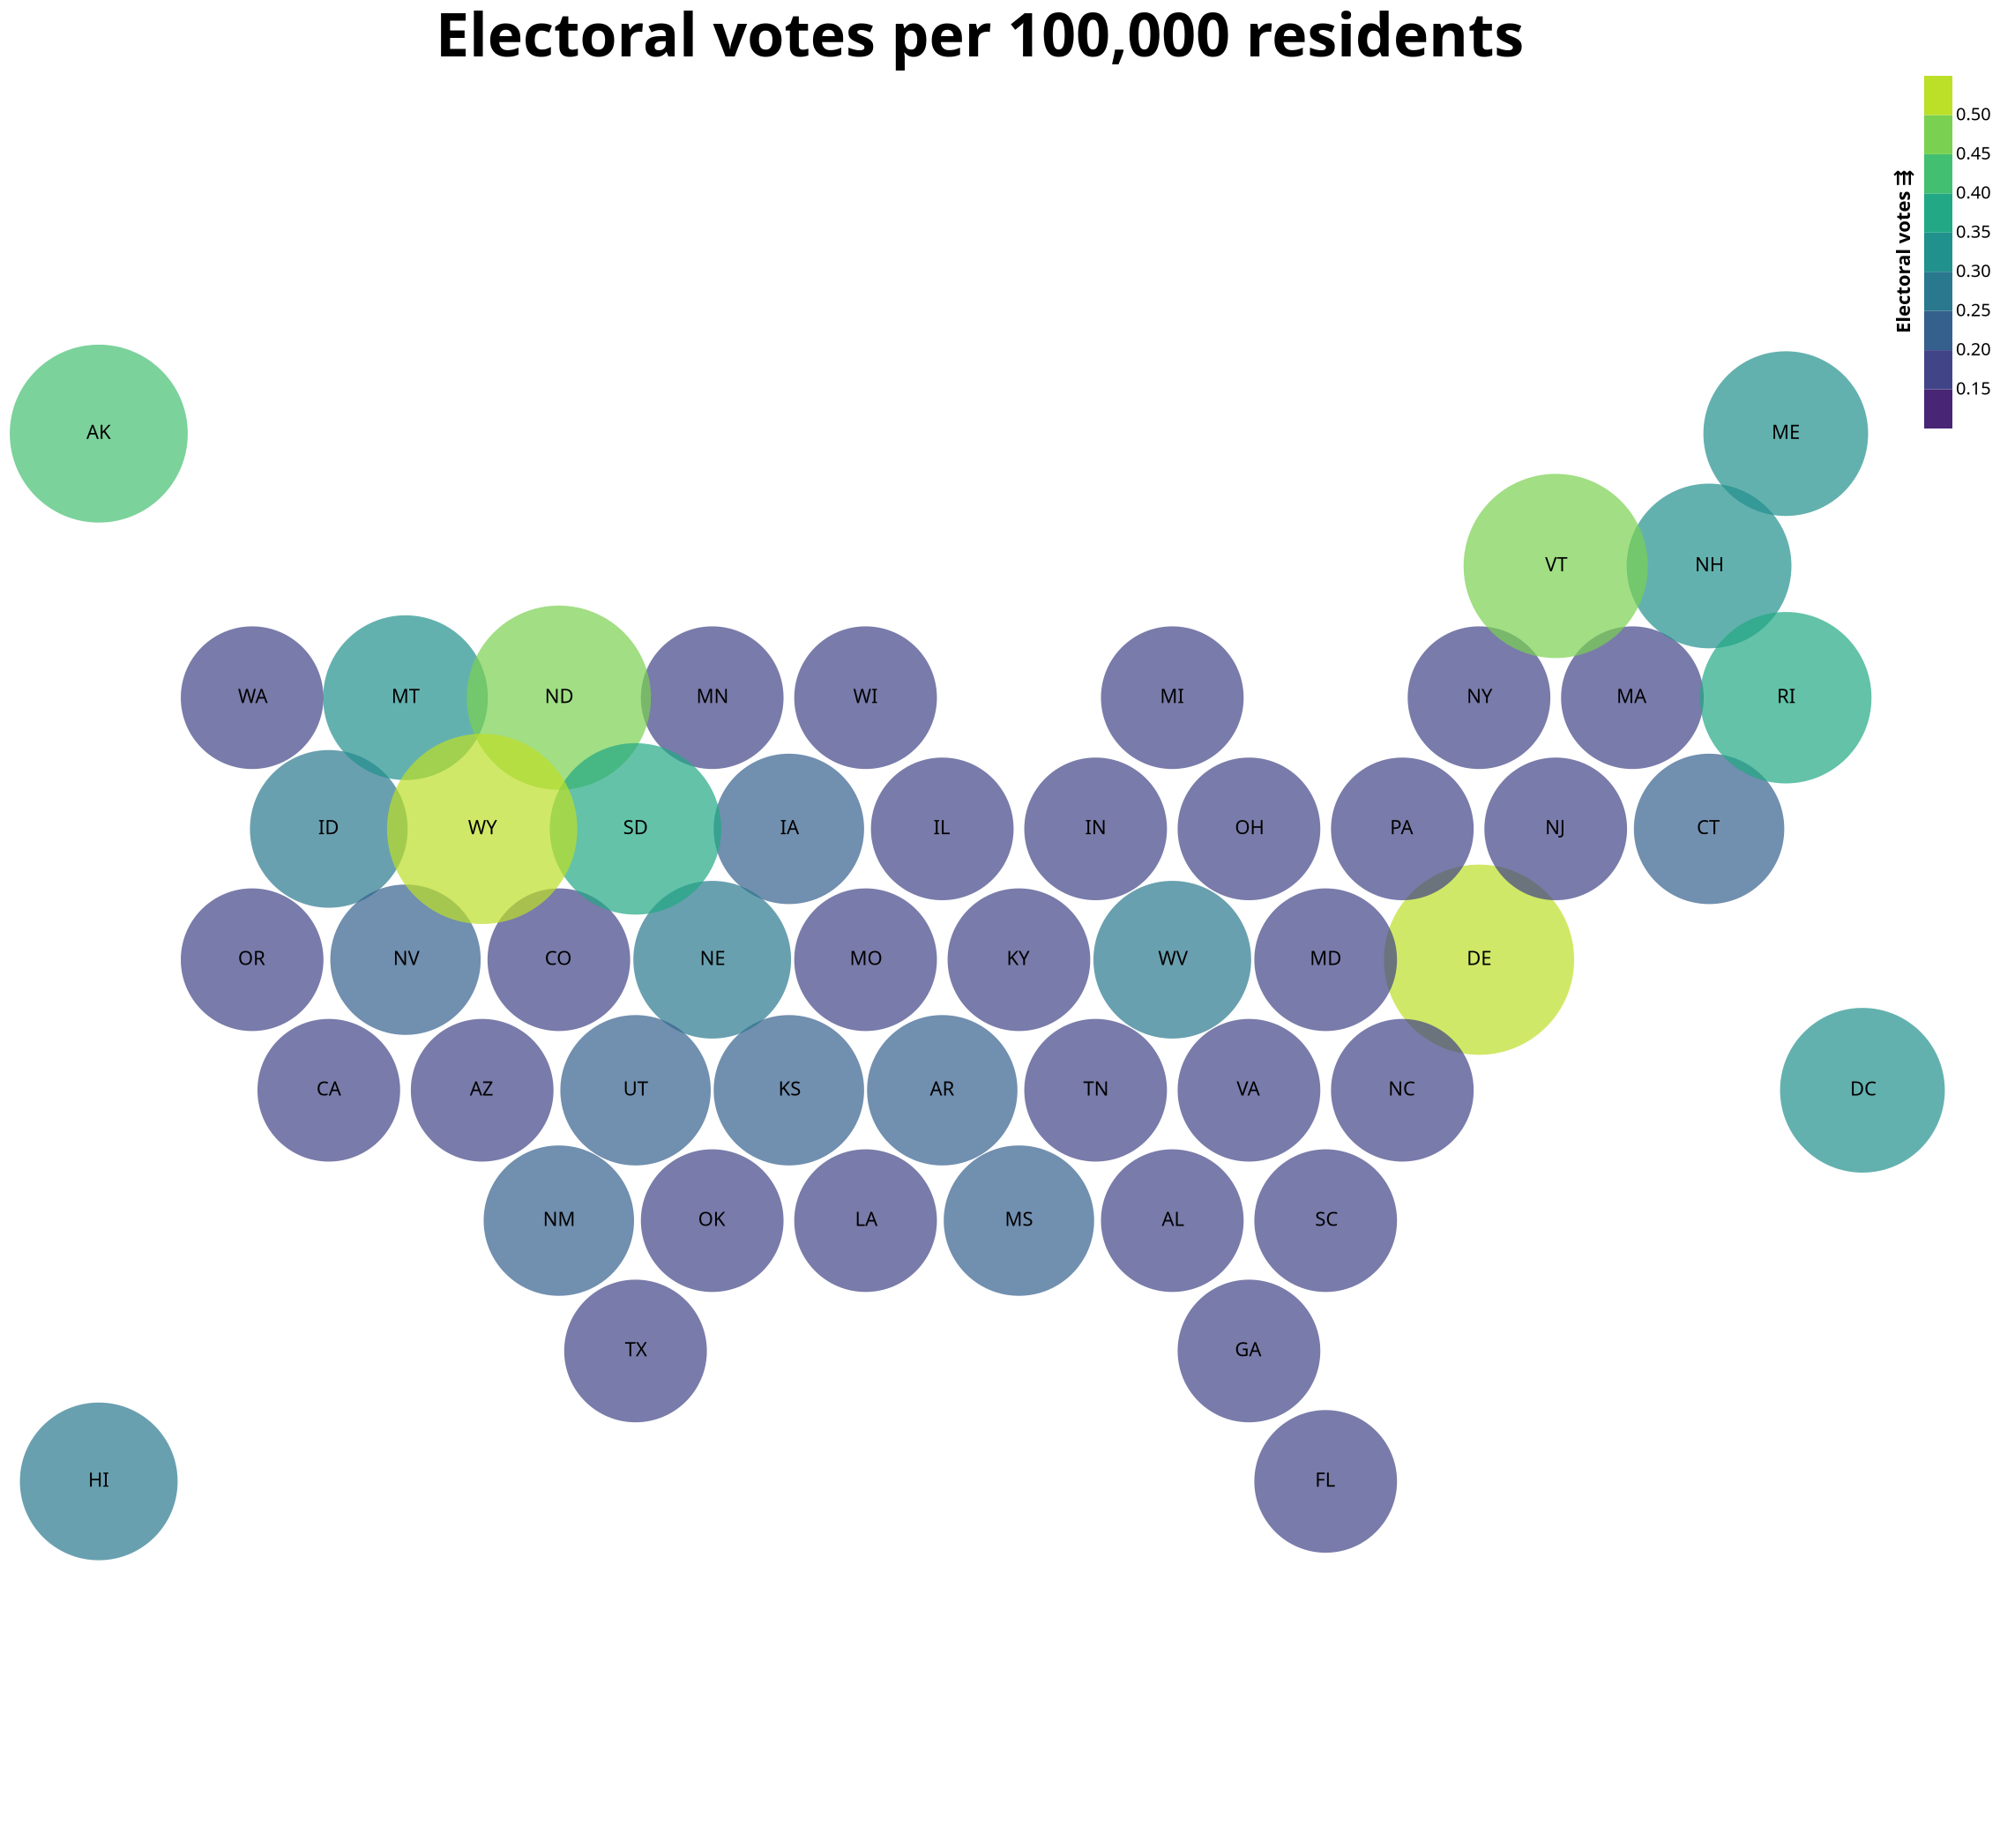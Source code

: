 {
  "$schema": "https://vega.github.io/schema/vega/v5.json",
  "background": "white",
  "padding": 5,
  "width": 1000,
  "height": 1000,
  "title": {
    "text": [
      "Electoral votes per 100,000 residents"
    ],
    "fontSize": 34,
    "frame": "group"
  },
  "style": "cell",
  "data": [
    {
      "name": "data-ecb5fec3b20ee88d7fc8408d3e2f51c2",
      "values": [
        {
          "%-electoral_votes": 1.67,
          "%-population": 1.55,
          "%-representatives": 1.61,
          "%-senators": 2,
          "Electoral votes per 100K": 0.19,
          "Population": 4779736,
          "Representatives per 100K": 0.15,
          "Senators per 100K": 0.04,
          "State": "Alabama",
          "State_Abbr": "AL",
          "States": "Alabama",
          "centroid_lat": 0.6499999999985311,
          "centroid_lon": 15.000000000000002,
          "state_code": "AL",
          "type": "Feature",
          "geometry": {
            "type": "Polygon",
            "coordinates": [
              [
                [
                  14.000000000000002,
                  0.10000000000279925
                ],
                [
                  14.000000000000004,
                  1.1999999999942628
                ],
                [
                  14.999999999999998,
                  1.7999999999896077
                ],
                [
                  16,
                  1.1999999999942625
                ],
                [
                  16,
                  0.10000000000279931
                ],
                [
                  14.999999999999998,
                  -0.49999999999254446
                ],
                [
                  14.000000000000002,
                  0.10000000000279925
                ]
              ]
            ]
          }
        },
        {
          "%-electoral_votes": 0.56,
          "%-population": 0.23,
          "%-representatives": 0.23,
          "%-senators": 2,
          "Electoral votes per 100K": 0.42,
          "Population": 710231,
          "Representatives per 100K": 0.14,
          "Senators per 100K": 0.28,
          "State": "Alaska",
          "State_Abbr": "AK",
          "States": "Alaska",
          "centroid_lat": 10.849999999921225,
          "centroid_lon": 1.0000000000000002,
          "state_code": "AK",
          "type": "Feature",
          "geometry": {
            "type": "Polygon",
            "coordinates": [
              [
                [
                  -3.243383594935949e-20,
                  10.299999999925182
                ],
                [
                  0,
                  11.399999999917213
                ],
                [
                  0.9999999999999998,
                  11.999999999912925
                ],
                [
                  2,
                  11.399999999917213
                ],
                [
                  2,
                  10.29999999992518
                ],
                [
                  0.9999999999999998,
                  9.699999999929574
                ],
                [
                  -3.243383594935949e-20,
                  10.299999999925182
                ]
              ]
            ]
          }
        },
        {
          "%-electoral_votes": 2.04,
          "%-population": 2.07,
          "%-representatives": 2.07,
          "%-senators": 2,
          "Electoral votes per 100K": 0.17,
          "Population": 6392017,
          "Representatives per 100K": 0.14,
          "Senators per 100K": 0.03,
          "State": "Arizona",
          "State_Abbr": "AZ",
          "States": "Arizona",
          "centroid_lat": 2.349999999985355,
          "centroid_lon": 5.999999999999999,
          "state_code": "AZ",
          "type": "Feature",
          "geometry": {
            "type": "Polygon",
            "coordinates": [
              [
                [
                  4.999999999999999,
                  1.7999999999896081
                ],
                [
                  5,
                  2.8999999999810893
                ],
                [
                  5.999999999999998,
                  3.499999999976457
                ],
                [
                  6.999999999999998,
                  2.8999999999810897
                ],
                [
                  6.999999999999999,
                  1.7999999999896077
                ],
                [
                  5.999999999999999,
                  1.1999999999942628
                ],
                [
                  4.999999999999999,
                  1.7999999999896081
                ]
              ]
            ]
          }
        },
        {
          "%-electoral_votes": 1.12,
          "%-population": 0.94,
          "%-representatives": 0.92,
          "%-senators": 2,
          "Electoral votes per 100K": 0.21,
          "Population": 2915918,
          "Representatives per 100K": 0.14,
          "Senators per 100K": 0.07,
          "State": "Arkansas",
          "State_Abbr": "AR",
          "States": "Arkansas",
          "centroid_lat": 2.349999999985355,
          "centroid_lon": 11.999999999999998,
          "state_code": "AR",
          "type": "Feature",
          "geometry": {
            "type": "Polygon",
            "coordinates": [
              [
                [
                  10.999999999999998,
                  1.7999999999896077
                ],
                [
                  11,
                  2.8999999999810893
                ],
                [
                  12,
                  3.4999999999764575
                ],
                [
                  12.999999999999998,
                  2.8999999999810897
                ],
                [
                  12.999999999999998,
                  1.7999999999896072
                ],
                [
                  11.999999999999996,
                  1.1999999999942628
                ],
                [
                  10.999999999999998,
                  1.7999999999896077
                ]
              ]
            ]
          }
        },
        {
          "%-electoral_votes": 10.22,
          "%-population": 12.07,
          "%-representatives": 12.18,
          "%-senators": 2,
          "Electoral votes per 100K": 0.15,
          "Population": 37253956,
          "Representatives per 100K": 0.14,
          "Senators per 100K": 0.01,
          "State": "California",
          "State_Abbr": "CA",
          "States": "California",
          "centroid_lat": 2.349999999985355,
          "centroid_lon": 4,
          "state_code": "CA",
          "type": "Feature",
          "geometry": {
            "type": "Polygon",
            "coordinates": [
              [
                [
                  3.0000000000000004,
                  1.7999999999896081
                ],
                [
                  3,
                  2.8999999999810893
                ],
                [
                  4,
                  3.4999999999764575
                ],
                [
                  5,
                  2.8999999999810893
                ],
                [
                  4.999999999999999,
                  1.7999999999896081
                ],
                [
                  4,
                  1.1999999999942628
                ],
                [
                  3.0000000000000004,
                  1.7999999999896081
                ]
              ]
            ]
          }
        },
        {
          "%-electoral_votes": 1.67,
          "%-population": 1.63,
          "%-representatives": 1.61,
          "%-senators": 2,
          "Electoral votes per 100K": 0.18,
          "Population": 5029196,
          "Representatives per 100K": 0.14,
          "Senators per 100K": 0.04,
          "State": "Colorado",
          "State_Abbr": "CO",
          "States": "Colorado",
          "centroid_lat": 4.049999999972234,
          "centroid_lon": 6.999999999999998,
          "state_code": "CO",
          "type": "Feature",
          "geometry": {
            "type": "Polygon",
            "coordinates": [
              [
                [
                  5.999999999999998,
                  3.499999999976457
                ],
                [
                  5.999999999999999,
                  4.5999999999679915
                ],
                [
                  7.000000000000001,
                  5.199999999963394
                ],
                [
                  8,
                  4.599999999967992
                ],
                [
                  7.999999999999998,
                  3.4999999999764575
                ],
                [
                  6.999999999999998,
                  2.8999999999810897
                ],
                [
                  5.999999999999998,
                  3.499999999976457
                ]
              ]
            ]
          }
        },
        {
          "%-electoral_votes": 1.3,
          "%-population": 1.16,
          "%-representatives": 1.15,
          "%-senators": 2,
          "Electoral votes per 100K": 0.2,
          "Population": 3574097,
          "Representatives per 100K": 0.14,
          "Senators per 100K": 0.06,
          "State": "Connecticut",
          "State_Abbr": "CT",
          "States": "Connecticut",
          "centroid_lat": 5.749999999959213,
          "centroid_lon": 21.999999999999996,
          "state_code": "CT",
          "type": "Feature",
          "geometry": {
            "type": "Polygon",
            "coordinates": [
              [
                [
                  20.999999999999996,
                  5.19999999996339
                ],
                [
                  21.000000000000004,
                  6.2999999999550065
                ],
                [
                  22.000000000000004,
                  6.8999999999504595
                ],
                [
                  22.999999999999996,
                  6.299999999955005
                ],
                [
                  22.999999999999996,
                  5.199999999963392
                ],
                [
                  21.999999999999996,
                  4.5999999999679915
                ],
                [
                  20.999999999999996,
                  5.19999999996339
                ]
              ]
            ]
          }
        },
        {
          "%-electoral_votes": 0.56,
          "%-population": 0.19,
          "%-representatives": 0.23,
          "%-senators": 2,
          "Electoral votes per 100K": 0.5,
          "Population": 601723,
          "Representatives per 100K": 0.17,
          "Senators per 100K": 0.33,
          "State": "Delaware",
          "State_Abbr": "DE",
          "States": "Delaware",
          "centroid_lat": 4.049999999972233,
          "centroid_lon": 18.999999999999996,
          "state_code": "DE",
          "type": "Feature",
          "geometry": {
            "type": "Polygon",
            "coordinates": [
              [
                [
                  17.999999999999993,
                  3.4999999999764566
                ],
                [
                  18,
                  4.599999999967992
                ],
                [
                  19,
                  5.199999999963391
                ],
                [
                  20,
                  4.5999999999679915
                ],
                [
                  20,
                  3.4999999999764575
                ],
                [
                  19.000000000000007,
                  2.8999999999810897
                ],
                [
                  17.999999999999993,
                  3.4999999999764566
                ]
              ]
            ]
          }
        },
        {
          "%-electoral_votes": 0.56,
          "%-population": 0.29,
          "%-representatives": 0,
          "%-senators": 0,
          "Electoral votes per 100K": 0.33,
          "Population": 897934,
          "Representatives per 100K": 0,
          "Senators per 100K": 0,
          "State": "District of Columbia",
          "State_Abbr": "DC",
          "States": "D.C.",
          "centroid_lat": 2.349999999985356,
          "centroid_lon": 24,
          "state_code": "DC",
          "type": "Feature",
          "geometry": {
            "type": "Polygon",
            "coordinates": [
              [
                [
                  23,
                  1.7999999999896081
                ],
                [
                  23.000000000000004,
                  2.8999999999810897
                ],
                [
                  24,
                  3.4999999999764575
                ],
                [
                  25.000000000000004,
                  2.8999999999810893
                ],
                [
                  24.999999999999993,
                  1.7999999999896077
                ],
                [
                  24.000000000000004,
                  1.1999999999942625
                ],
                [
                  23,
                  1.7999999999896081
                ]
              ]
            ]
          }
        },
        {
          "%-electoral_votes": 5.39,
          "%-population": 6.09,
          "%-representatives": 6.21,
          "%-senators": 2,
          "Electoral votes per 100K": 0.15,
          "Population": 18801310,
          "Representatives per 100K": 0.14,
          "Senators per 100K": 0.01,
          "State": "Florida",
          "State_Abbr": "FL",
          "States": "Florida",
          "centroid_lat": -2.74999999997514,
          "centroid_lon": 17,
          "state_code": "FL",
          "type": "Feature",
          "geometry": {
            "type": "Polygon",
            "coordinates": [
              [
                [
                  16,
                  -2.199999999979375
                ],
                [
                  17.000000000000004,
                  -1.5999999999840178
                ],
                [
                  17.999999999999996,
                  -2.199999999979376
                ],
                [
                  18,
                  -3.299999999970887
                ],
                [
                  17.000000000000007,
                  -3.8999999999662753
                ],
                [
                  16,
                  -3.2999999999708867
                ],
                [
                  16,
                  -2.199999999979375
                ]
              ]
            ]
          }
        },
        {
          "%-electoral_votes": 2.97,
          "%-population": 3.14,
          "%-representatives": 3.22,
          "%-senators": 2,
          "Electoral votes per 100K": 0.17,
          "Population": 9687653,
          "Representatives per 100K": 0.14,
          "Senators per 100K": 0.02,
          "State": "Georgia",
          "State_Abbr": "GA",
          "States": "Georgia",
          "centroid_lat": -1.049999999988285,
          "centroid_lon": 16,
          "state_code": "GA",
          "type": "Feature",
          "geometry": {
            "type": "Polygon",
            "coordinates": [
              [
                [
                  15.000000000000002,
                  -1.599999999984017
                ],
                [
                  14.999999999999998,
                  -0.49999999999254446
                ],
                [
                  16,
                  0.10000000000279931
                ],
                [
                  17,
                  -0.49999999999254446
                ],
                [
                  17.000000000000004,
                  -1.5999999999840178
                ],
                [
                  16,
                  -2.199999999979375
                ],
                [
                  15.000000000000002,
                  -1.599999999984017
                ]
              ]
            ]
          }
        },
        {
          "%-electoral_votes": 0.74,
          "%-population": 0.44,
          "%-representatives": 0.46,
          "%-senators": 2,
          "Electoral votes per 100K": 0.29,
          "Population": 1360301,
          "Representatives per 100K": 0.15,
          "Senators per 100K": 0.15,
          "State": "Hawaii",
          "State_Abbr": "HI",
          "States": "Hawaii",
          "centroid_lat": -2.749999999975139,
          "centroid_lon": 0.9999999999999999,
          "state_code": "HI",
          "type": "Feature",
          "geometry": {
            "type": "Polygon",
            "coordinates": [
              [
                [
                  0,
                  -3.2999999999708867
                ],
                [
                  3.193795986550121e-20,
                  -2.1999999999793753
                ],
                [
                  0.9999999999999998,
                  -1.5999999999840178
                ],
                [
                  1.9999999999999996,
                  -2.1999999999793745
                ],
                [
                  2,
                  -3.299999999970887
                ],
                [
                  0.9999999999999998,
                  -3.899999999966275
                ],
                [
                  0,
                  -3.2999999999708867
                ]
              ]
            ]
          }
        },
        {
          "%-electoral_votes": 0.74,
          "%-population": 0.51,
          "%-representatives": 0.46,
          "%-senators": 2,
          "Electoral votes per 100K": 0.26,
          "Population": 1567582,
          "Representatives per 100K": 0.13,
          "Senators per 100K": 0.13,
          "State": "Idaho",
          "State_Abbr": "ID",
          "States": "Idaho",
          "centroid_lat": 5.749999999959213,
          "centroid_lon": 4,
          "state_code": "ID",
          "type": "Feature",
          "geometry": {
            "type": "Polygon",
            "coordinates": [
              [
                [
                  2.9999999999999996,
                  5.19999999996339
                ],
                [
                  2.9999999999999996,
                  6.299999999955006
                ],
                [
                  4,
                  6.8999999999504595
                ],
                [
                  5,
                  6.299999999955006
                ],
                [
                  4.999999999999999,
                  5.19999999996339
                ],
                [
                  3.9999999999999982,
                  4.59999999996799
                ],
                [
                  2.9999999999999996,
                  5.19999999996339
                ]
              ]
            ]
          }
        },
        {
          "%-electoral_votes": 3.72,
          "%-population": 4.16,
          "%-representatives": 4.14,
          "%-senators": 2,
          "Electoral votes per 100K": 0.16,
          "Population": 12830632,
          "Representatives per 100K": 0.14,
          "Senators per 100K": 0.02,
          "State": "Illinois",
          "State_Abbr": "IL",
          "States": "Illinois",
          "centroid_lat": 5.749999999959212,
          "centroid_lon": 12,
          "state_code": "IL",
          "type": "Feature",
          "geometry": {
            "type": "Polygon",
            "coordinates": [
              [
                [
                  10.999999999999998,
                  5.1999999999633895
                ],
                [
                  11.000000000000002,
                  6.299999999955006
                ],
                [
                  11.999999999999998,
                  6.8999999999504595
                ],
                [
                  12.999999999999998,
                  6.299999999955006
                ],
                [
                  12.999999999999996,
                  5.1999999999633895
                ],
                [
                  11.999999999999996,
                  4.5999999999679915
                ],
                [
                  10.999999999999998,
                  5.1999999999633895
                ]
              ]
            ]
          }
        },
        {
          "%-electoral_votes": 2.04,
          "%-population": 2.1,
          "%-representatives": 2.07,
          "%-senators": 2,
          "Electoral votes per 100K": 0.17,
          "Population": 6483802,
          "Representatives per 100K": 0.14,
          "Senators per 100K": 0.03,
          "State": "Indiana",
          "State_Abbr": "IN",
          "States": "Indiana",
          "centroid_lat": 5.749999999959213,
          "centroid_lon": 13.999999999999998,
          "state_code": "IN",
          "type": "Feature",
          "geometry": {
            "type": "Polygon",
            "coordinates": [
              [
                [
                  12.999999999999996,
                  5.1999999999633895
                ],
                [
                  12.999999999999998,
                  6.299999999955006
                ],
                [
                  14.000000000000004,
                  6.8999999999504595
                ],
                [
                  14.999999999999995,
                  6.299999999955005
                ],
                [
                  14.999999999999995,
                  5.19999999996339
                ],
                [
                  14.000000000000002,
                  4.5999999999679915
                ],
                [
                  12.999999999999996,
                  5.1999999999633895
                ]
              ]
            ]
          }
        },
        {
          "%-electoral_votes": 1.12,
          "%-population": 0.99,
          "%-representatives": 0.92,
          "%-senators": 2,
          "Electoral votes per 100K": 0.2,
          "Population": 3046355,
          "Representatives per 100K": 0.13,
          "Senators per 100K": 0.07,
          "State": "Iowa",
          "State_Abbr": "IA",
          "States": "Iowa",
          "centroid_lat": 5.749999999959213,
          "centroid_lon": 10,
          "state_code": "IA",
          "type": "Feature",
          "geometry": {
            "type": "Polygon",
            "coordinates": [
              [
                [
                  8.999999999999998,
                  5.1999999999633895
                ],
                [
                  8.999999999999998,
                  6.299999999955005
                ],
                [
                  10,
                  6.8999999999504595
                ],
                [
                  11.000000000000002,
                  6.299999999955006
                ],
                [
                  10.999999999999998,
                  5.1999999999633895
                ],
                [
                  9.999999999999996,
                  4.599999999967992
                ],
                [
                  8.999999999999998,
                  5.1999999999633895
                ]
              ]
            ]
          }
        },
        {
          "%-electoral_votes": 1.12,
          "%-population": 0.92,
          "%-representatives": 0.92,
          "%-senators": 2,
          "Electoral votes per 100K": 0.21,
          "Population": 2853118,
          "Representatives per 100K": 0.14,
          "Senators per 100K": 0.07,
          "State": "Kansas",
          "State_Abbr": "KS",
          "States": "Kansas",
          "centroid_lat": 2.349999999985355,
          "centroid_lon": 10,
          "state_code": "KS",
          "type": "Feature",
          "geometry": {
            "type": "Polygon",
            "coordinates": [
              [
                [
                  8.999999999999998,
                  1.7999999999896077
                ],
                [
                  8.999999999999996,
                  2.8999999999810893
                ],
                [
                  10,
                  3.4999999999764575
                ],
                [
                  11,
                  2.8999999999810893
                ],
                [
                  10.999999999999998,
                  1.7999999999896077
                ],
                [
                  9.999999999999998,
                  1.1999999999942625
                ],
                [
                  8.999999999999998,
                  1.7999999999896077
                ]
              ]
            ]
          }
        },
        {
          "%-electoral_votes": 1.49,
          "%-population": 1.41,
          "%-representatives": 1.38,
          "%-senators": 2,
          "Electoral votes per 100K": 0.18,
          "Population": 4339367,
          "Representatives per 100K": 0.14,
          "Senators per 100K": 0.05,
          "State": "Kentucky",
          "State_Abbr": "KY",
          "States": "Kentucky",
          "centroid_lat": 4.0499999999722345,
          "centroid_lon": 13,
          "state_code": "KY",
          "type": "Feature",
          "geometry": {
            "type": "Polygon",
            "coordinates": [
              [
                [
                  12,
                  3.4999999999764575
                ],
                [
                  11.999999999999996,
                  4.5999999999679915
                ],
                [
                  12.999999999999996,
                  5.1999999999633895
                ],
                [
                  14.000000000000002,
                  4.5999999999679915
                ],
                [
                  13.999999999999998,
                  3.499999999976456
                ],
                [
                  12.999999999999998,
                  2.8999999999810897
                ],
                [
                  12,
                  3.4999999999764575
                ]
              ]
            ]
          }
        },
        {
          "%-electoral_votes": 1.49,
          "%-population": 1.47,
          "%-representatives": 1.38,
          "%-senators": 2,
          "Electoral votes per 100K": 0.18,
          "Population": 4533372,
          "Representatives per 100K": 0.13,
          "Senators per 100K": 0.04,
          "State": "Louisiana",
          "State_Abbr": "LA",
          "States": "Louisiana",
          "centroid_lat": 0.649999999998531,
          "centroid_lon": 10.999999999999996,
          "state_code": "LA",
          "type": "Feature",
          "geometry": {
            "type": "Polygon",
            "coordinates": [
              [
                [
                  9.999999999999995,
                  0.1000000000027993
                ],
                [
                  9.999999999999998,
                  1.1999999999942625
                ],
                [
                  10.999999999999998,
                  1.7999999999896077
                ],
                [
                  11.999999999999996,
                  1.1999999999942628
                ],
                [
                  11.999999999999998,
                  0.10000000000279927
                ],
                [
                  11.000000000000002,
                  -0.49999999999254446
                ],
                [
                  9.999999999999995,
                  0.1000000000027993
                ]
              ]
            ]
          }
        },
        {
          "%-electoral_votes": 0.74,
          "%-population": 0.43,
          "%-representatives": 0.46,
          "%-senators": 2,
          "Electoral votes per 100K": 0.3,
          "Population": 1328361,
          "Representatives per 100K": 0.15,
          "Senators per 100K": 0.15,
          "State": "Maine",
          "State_Abbr": "ME",
          "States": "Maine",
          "centroid_lat": 10.849999999921225,
          "centroid_lon": 23,
          "state_code": "ME",
          "type": "Feature",
          "geometry": {
            "type": "Polygon",
            "coordinates": [
              [
                [
                  22.000000000000004,
                  11.399999999917211
                ],
                [
                  22.999999999999996,
                  11.999999999912925
                ],
                [
                  23.999999999999996,
                  11.399999999917211
                ],
                [
                  23.999999999999993,
                  10.299999999925182
                ],
                [
                  22.999999999999996,
                  9.699999999929574
                ],
                [
                  22,
                  10.299999999925184
                ],
                [
                  22.000000000000004,
                  11.399999999917211
                ]
              ]
            ]
          }
        },
        {
          "%-electoral_votes": 1.86,
          "%-population": 1.87,
          "%-representatives": 1.84,
          "%-senators": 2,
          "Electoral votes per 100K": 0.17,
          "Population": 5773552,
          "Representatives per 100K": 0.14,
          "Senators per 100K": 0.03,
          "State": "Maryland",
          "State_Abbr": "MD",
          "States": "Maryland",
          "centroid_lat": 4.0499999999722345,
          "centroid_lon": 16.999999999999996,
          "state_code": "MD",
          "type": "Feature",
          "geometry": {
            "type": "Polygon",
            "coordinates": [
              [
                [
                  16,
                  3.4999999999764575
                ],
                [
                  15.999999999999996,
                  4.5999999999679915
                ],
                [
                  17.000000000000004,
                  5.19999999996339
                ],
                [
                  18,
                  4.599999999967992
                ],
                [
                  17.999999999999993,
                  3.4999999999764566
                ],
                [
                  17.000000000000007,
                  2.89999999998109
                ],
                [
                  16,
                  3.4999999999764575
                ]
              ]
            ]
          }
        },
        {
          "%-electoral_votes": 2.04,
          "%-population": 2.12,
          "%-representatives": 2.07,
          "%-senators": 2,
          "Electoral votes per 100K": 0.17,
          "Population": 6547629,
          "Representatives per 100K": 0.14,
          "Senators per 100K": 0.03,
          "State": "Massachusetts",
          "State_Abbr": "MA",
          "States": "Massachusetts",
          "centroid_lat": 7.449999999946339,
          "centroid_lon": 20.999999999999993,
          "state_code": "MA",
          "type": "Feature",
          "geometry": {
            "type": "Polygon",
            "coordinates": [
              [
                [
                  19.99999999999999,
                  6.8999999999504595
                ],
                [
                  19.999999999999996,
                  7.999999999942184
                ],
                [
                  21,
                  8.599999999937712
                ],
                [
                  21.999999999999996,
                  7.999999999942184
                ],
                [
                  22.000000000000004,
                  6.8999999999504595
                ],
                [
                  21.000000000000004,
                  6.2999999999550065
                ],
                [
                  19.99999999999999,
                  6.8999999999504595
                ]
              ]
            ]
          }
        },
        {
          "%-electoral_votes": 2.97,
          "%-population": 3.2,
          "%-representatives": 3.22,
          "%-senators": 2,
          "Electoral votes per 100K": 0.16,
          "Population": 9883640,
          "Representatives per 100K": 0.14,
          "Senators per 100K": 0.02,
          "State": "Michigan",
          "State_Abbr": "MI",
          "States": "Michigan",
          "centroid_lat": 7.449999999946342,
          "centroid_lon": 15,
          "state_code": "MI",
          "type": "Feature",
          "geometry": {
            "type": "Polygon",
            "coordinates": [
              [
                [
                  13.999999999999995,
                  7.999999999942184
                ],
                [
                  14.999999999999998,
                  8.599999999937706
                ],
                [
                  15.999999999999996,
                  7.999999999942184
                ],
                [
                  16.000000000000004,
                  6.899999999950459
                ],
                [
                  14.999999999999995,
                  6.299999999955005
                ],
                [
                  14.000000000000004,
                  6.8999999999504595
                ],
                [
                  13.999999999999995,
                  7.999999999942184
                ]
              ]
            ]
          }
        },
        {
          "%-electoral_votes": 1.86,
          "%-population": 1.72,
          "%-representatives": 1.84,
          "%-senators": 2,
          "Electoral votes per 100K": 0.19,
          "Population": 5303925,
          "Representatives per 100K": 0.15,
          "Senators per 100K": 0.04,
          "State": "Minnesota",
          "State_Abbr": "MN",
          "States": "Minnesota",
          "centroid_lat": 7.449999999946339,
          "centroid_lon": 8.999999999999996,
          "state_code": "MN",
          "type": "Feature",
          "geometry": {
            "type": "Polygon",
            "coordinates": [
              [
                [
                  7.9999999999999964,
                  6.899999999950459
                ],
                [
                  7.999999999999998,
                  7.999999999942184
                ],
                [
                  8.999999999999998,
                  8.599999999937708
                ],
                [
                  9.999999999999995,
                  7.999999999942184
                ],
                [
                  10,
                  6.8999999999504595
                ],
                [
                  8.999999999999998,
                  6.299999999955005
                ],
                [
                  7.9999999999999964,
                  6.899999999950459
                ]
              ]
            ]
          }
        },
        {
          "%-electoral_votes": 1.12,
          "%-population": 0.96,
          "%-representatives": 0.92,
          "%-senators": 2,
          "Electoral votes per 100K": 0.2,
          "Population": 2967297,
          "Representatives per 100K": 0.13,
          "Senators per 100K": 0.07,
          "State": "Mississippi",
          "State_Abbr": "MS",
          "States": "Mississippi",
          "centroid_lat": 0.6499999999985315,
          "centroid_lon": 13,
          "state_code": "MS",
          "type": "Feature",
          "geometry": {
            "type": "Polygon",
            "coordinates": [
              [
                [
                  11.999999999999996,
                  1.1999999999942628
                ],
                [
                  12.999999999999998,
                  1.7999999999896072
                ],
                [
                  14.000000000000004,
                  1.1999999999942628
                ],
                [
                  14.000000000000002,
                  0.10000000000279925
                ],
                [
                  13.000000000000004,
                  -0.4999999999925446
                ],
                [
                  11.999999999999998,
                  0.10000000000279927
                ],
                [
                  11.999999999999996,
                  1.1999999999942628
                ]
              ]
            ]
          }
        },
        {
          "%-electoral_votes": 1.86,
          "%-population": 1.94,
          "%-representatives": 1.84,
          "%-senators": 2,
          "Electoral votes per 100K": 0.17,
          "Population": 5988927,
          "Representatives per 100K": 0.13,
          "Senators per 100K": 0.03,
          "State": "Missouri",
          "State_Abbr": "MO",
          "States": "Missouri",
          "centroid_lat": 4.049999999972234,
          "centroid_lon": 11,
          "state_code": "MO",
          "type": "Feature",
          "geometry": {
            "type": "Polygon",
            "coordinates": [
              [
                [
                  9.999999999999996,
                  4.599999999967992
                ],
                [
                  10.999999999999998,
                  5.1999999999633895
                ],
                [
                  11.999999999999996,
                  4.5999999999679915
                ],
                [
                  12,
                  3.4999999999764575
                ],
                [
                  11,
                  2.8999999999810893
                ],
                [
                  10,
                  3.4999999999764575
                ],
                [
                  9.999999999999996,
                  4.599999999967992
                ]
              ]
            ]
          }
        },
        {
          "%-electoral_votes": 0.56,
          "%-population": 0.32,
          "%-representatives": 0.23,
          "%-senators": 2,
          "Electoral votes per 100K": 0.3,
          "Population": 989415,
          "Representatives per 100K": 0.1,
          "Senators per 100K": 0.2,
          "State": "Montana",
          "State_Abbr": "MT",
          "States": "Montana",
          "centroid_lat": 7.449999999946341,
          "centroid_lon": 4.999999999999999,
          "state_code": "MT",
          "type": "Feature",
          "geometry": {
            "type": "Polygon",
            "coordinates": [
              [
                [
                  4,
                  6.8999999999504595
                ],
                [
                  3.999999999999999,
                  7.999999999942182
                ],
                [
                  4.9999999999999964,
                  8.599999999937706
                ],
                [
                  6,
                  7.999999999942184
                ],
                [
                  5.999999999999998,
                  6.8999999999504595
                ],
                [
                  5,
                  6.299999999955006
                ],
                [
                  4,
                  6.8999999999504595
                ]
              ]
            ]
          }
        },
        {
          "%-electoral_votes": 0.93,
          "%-population": 0.59,
          "%-representatives": 0.69,
          "%-senators": 2,
          "Electoral votes per 100K": 0.27,
          "Population": 1826341,
          "Representatives per 100K": 0.16,
          "Senators per 100K": 0.11,
          "State": "Nebraska",
          "State_Abbr": "NE",
          "States": "Nebraska",
          "centroid_lat": 4.049999999972233,
          "centroid_lon": 8.999999999999998,
          "state_code": "NE",
          "type": "Feature",
          "geometry": {
            "type": "Polygon",
            "coordinates": [
              [
                [
                  7.999999999999998,
                  3.4999999999764575
                ],
                [
                  8,
                  4.599999999967992
                ],
                [
                  8.999999999999998,
                  5.1999999999633895
                ],
                [
                  9.999999999999996,
                  4.599999999967992
                ],
                [
                  10,
                  3.4999999999764575
                ],
                [
                  8.999999999999996,
                  2.8999999999810893
                ],
                [
                  7.999999999999998,
                  3.4999999999764575
                ]
              ]
            ]
          }
        },
        {
          "%-electoral_votes": 1.12,
          "%-population": 0.87,
          "%-representatives": 0.92,
          "%-senators": 2,
          "Electoral votes per 100K": 0.22,
          "Population": 2700551,
          "Representatives per 100K": 0.15,
          "Senators per 100K": 0.07,
          "State": "Nevada",
          "State_Abbr": "NV",
          "States": "Nevada",
          "centroid_lat": 4.0499999999722345,
          "centroid_lon": 4.999999999999999,
          "state_code": "NV",
          "type": "Feature",
          "geometry": {
            "type": "Polygon",
            "coordinates": [
              [
                [
                  3.9999999999999982,
                  4.59999999996799
                ],
                [
                  4.999999999999999,
                  5.19999999996339
                ],
                [
                  5.999999999999999,
                  4.5999999999679915
                ],
                [
                  5.999999999999998,
                  3.499999999976457
                ],
                [
                  5,
                  2.8999999999810893
                ],
                [
                  4,
                  3.4999999999764575
                ],
                [
                  3.9999999999999982,
                  4.59999999996799
                ]
              ]
            ]
          }
        },
        {
          "%-electoral_votes": 0.74,
          "%-population": 0.43,
          "%-representatives": 0.46,
          "%-senators": 2,
          "Electoral votes per 100K": 0.3,
          "Population": 1316470,
          "Representatives per 100K": 0.15,
          "Senators per 100K": 0.15,
          "State": "New Hampshire",
          "State_Abbr": "NH",
          "States": "New Hampshire",
          "centroid_lat": 9.149999999933664,
          "centroid_lon": 21.999999999999996,
          "state_code": "NH",
          "type": "Feature",
          "geometry": {
            "type": "Polygon",
            "coordinates": [
              [
                [
                  21,
                  8.599999999937712
                ],
                [
                  21.000000000000004,
                  9.699999999929574
                ],
                [
                  22,
                  10.299999999925184
                ],
                [
                  22.999999999999996,
                  9.699999999929574
                ],
                [
                  22.999999999999996,
                  8.59999999993771
                ],
                [
                  21.999999999999996,
                  7.999999999942184
                ],
                [
                  21,
                  8.599999999937712
                ]
              ]
            ]
          }
        },
        {
          "%-electoral_votes": 2.6,
          "%-population": 2.85,
          "%-representatives": 2.76,
          "%-senators": 2,
          "Electoral votes per 100K": 0.16,
          "Population": 8791894,
          "Representatives per 100K": 0.14,
          "Senators per 100K": 0.02,
          "State": "New Jersey",
          "State_Abbr": "NJ",
          "States": "New Jersey",
          "centroid_lat": 5.749999999959214,
          "centroid_lon": 20,
          "state_code": "NJ",
          "type": "Feature",
          "geometry": {
            "type": "Polygon",
            "coordinates": [
              [
                [
                  19,
                  5.199999999963391
                ],
                [
                  18.999999999999996,
                  6.299999999955005
                ],
                [
                  19.99999999999999,
                  6.8999999999504595
                ],
                [
                  21.000000000000004,
                  6.2999999999550065
                ],
                [
                  20.999999999999996,
                  5.19999999996339
                ],
                [
                  20,
                  4.5999999999679915
                ],
                [
                  19,
                  5.199999999963391
                ]
              ]
            ]
          }
        },
        {
          "%-electoral_votes": 0.93,
          "%-population": 0.67,
          "%-representatives": 0.69,
          "%-senators": 2,
          "Electoral votes per 100K": 0.24,
          "Population": 2059179,
          "Representatives per 100K": 0.15,
          "Senators per 100K": 0.1,
          "State": "New Mexico",
          "State_Abbr": "NM",
          "States": "New Mexico",
          "centroid_lat": 0.6499999999985315,
          "centroid_lon": 6.999999999999998,
          "state_code": "NM",
          "type": "Feature",
          "geometry": {
            "type": "Polygon",
            "coordinates": [
              [
                [
                  5.999999999999998,
                  0.10000000000279928
                ],
                [
                  5.999999999999999,
                  1.1999999999942628
                ],
                [
                  6.999999999999999,
                  1.7999999999896077
                ],
                [
                  8,
                  1.1999999999942625
                ],
                [
                  7.9999999999999964,
                  0.10000000000279924
                ],
                [
                  7.000000000000002,
                  -0.49999999999254435
                ],
                [
                  5.999999999999998,
                  0.10000000000279928
                ]
              ]
            ]
          }
        },
        {
          "%-electoral_votes": 5.39,
          "%-population": 6.28,
          "%-representatives": 6.21,
          "%-senators": 2,
          "Electoral votes per 100K": 0.15,
          "Population": 19378102,
          "Representatives per 100K": 0.14,
          "Senators per 100K": 0.01,
          "State": "New York",
          "State_Abbr": "NY",
          "States": "New York",
          "centroid_lat": 7.449999999946341,
          "centroid_lon": 18.99999999999999,
          "state_code": "NY",
          "type": "Feature",
          "geometry": {
            "type": "Polygon",
            "coordinates": [
              [
                [
                  17.999999999999996,
                  6.8999999999504595
                ],
                [
                  17.999999999999996,
                  7.999999999942184
                ],
                [
                  18.999999999999996,
                  8.599999999937705
                ],
                [
                  19.999999999999996,
                  7.999999999942184
                ],
                [
                  19.99999999999999,
                  6.8999999999504595
                ],
                [
                  18.999999999999996,
                  6.299999999955005
                ],
                [
                  17.999999999999996,
                  6.8999999999504595
                ]
              ]
            ]
          }
        },
        {
          "%-electoral_votes": 2.79,
          "%-population": 3.09,
          "%-representatives": 2.99,
          "%-senators": 2,
          "Electoral votes per 100K": 0.16,
          "Population": 9535483,
          "Representatives per 100K": 0.14,
          "Senators per 100K": 0.02,
          "State": "North Carolina",
          "State_Abbr": "NC",
          "States": "North Carolina",
          "centroid_lat": 2.3499999999853554,
          "centroid_lon": 18.000000000000004,
          "state_code": "NC",
          "type": "Feature",
          "geometry": {
            "type": "Polygon",
            "coordinates": [
              [
                [
                  17.000000000000007,
                  1.7999999999896081
                ],
                [
                  17.000000000000007,
                  2.89999999998109
                ],
                [
                  17.999999999999993,
                  3.4999999999764566
                ],
                [
                  19.000000000000007,
                  2.8999999999810897
                ],
                [
                  19.000000000000004,
                  1.7999999999896077
                ],
                [
                  17.999999999999996,
                  1.1999999999942625
                ],
                [
                  17.000000000000007,
                  1.7999999999896081
                ]
              ]
            ]
          }
        },
        {
          "%-electoral_votes": 0.56,
          "%-population": 0.22,
          "%-representatives": 0.23,
          "%-senators": 2,
          "Electoral votes per 100K": 0.45,
          "Population": 672591,
          "Representatives per 100K": 0.15,
          "Senators per 100K": 0.3,
          "State": "North Dakota",
          "State_Abbr": "ND",
          "States": "North Dakota",
          "centroid_lat": 7.449999999946341,
          "centroid_lon": 6.999999999999999,
          "state_code": "ND",
          "type": "Feature",
          "geometry": {
            "type": "Polygon",
            "coordinates": [
              [
                [
                  5.999999999999998,
                  6.8999999999504595
                ],
                [
                  6,
                  7.999999999942184
                ],
                [
                  6.999999999999998,
                  8.599999999937706
                ],
                [
                  7.999999999999998,
                  7.999999999942184
                ],
                [
                  7.9999999999999964,
                  6.899999999950459
                ],
                [
                  6.999999999999998,
                  6.299999999955006
                ],
                [
                  5.999999999999998,
                  6.8999999999504595
                ]
              ]
            ]
          }
        },
        {
          "%-electoral_votes": 3.35,
          "%-population": 3.74,
          "%-representatives": 3.68,
          "%-senators": 2,
          "Electoral votes per 100K": 0.16,
          "Population": 11536504,
          "Representatives per 100K": 0.14,
          "Senators per 100K": 0.02,
          "State": "Ohio",
          "State_Abbr": "OH",
          "States": "Ohio",
          "centroid_lat": 5.749999999959213,
          "centroid_lon": 16,
          "state_code": "OH",
          "type": "Feature",
          "geometry": {
            "type": "Polygon",
            "coordinates": [
              [
                [
                  14.999999999999995,
                  5.19999999996339
                ],
                [
                  14.999999999999995,
                  6.299999999955005
                ],
                [
                  16.000000000000004,
                  6.899999999950459
                ],
                [
                  17.000000000000007,
                  6.299999999955008
                ],
                [
                  17.000000000000004,
                  5.19999999996339
                ],
                [
                  15.999999999999996,
                  4.5999999999679915
                ],
                [
                  14.999999999999995,
                  5.19999999996339
                ]
              ]
            ]
          }
        },
        {
          "%-electoral_votes": 1.3,
          "%-population": 1.22,
          "%-representatives": 1.15,
          "%-senators": 2,
          "Electoral votes per 100K": 0.19,
          "Population": 3751351,
          "Representatives per 100K": 0.13,
          "Senators per 100K": 0.05,
          "State": "Oklahoma",
          "State_Abbr": "OK",
          "States": "Oklahoma",
          "centroid_lat": 0.6499999999985313,
          "centroid_lon": 8.999999999999996,
          "state_code": "OK",
          "type": "Feature",
          "geometry": {
            "type": "Polygon",
            "coordinates": [
              [
                [
                  7.9999999999999964,
                  0.10000000000279924
                ],
                [
                  8,
                  1.1999999999942625
                ],
                [
                  8.999999999999998,
                  1.7999999999896077
                ],
                [
                  9.999999999999998,
                  1.1999999999942625
                ],
                [
                  9.999999999999995,
                  0.1000000000027993
                ],
                [
                  8.999999999999998,
                  -0.49999999999254435
                ],
                [
                  7.9999999999999964,
                  0.10000000000279924
                ]
              ]
            ]
          }
        },
        {
          "%-electoral_votes": 1.3,
          "%-population": 1.24,
          "%-representatives": 1.15,
          "%-senators": 2,
          "Electoral votes per 100K": 0.18,
          "Population": 3831074,
          "Representatives per 100K": 0.13,
          "Senators per 100K": 0.05,
          "State": "Oregon",
          "State_Abbr": "OR",
          "States": "Oregon",
          "centroid_lat": 4.049999999972234,
          "centroid_lon": 3,
          "state_code": "OR",
          "type": "Feature",
          "geometry": {
            "type": "Polygon",
            "coordinates": [
              [
                [
                  1.9999999999999996,
                  4.59999999996799
                ],
                [
                  2.9999999999999996,
                  5.19999999996339
                ],
                [
                  3.9999999999999982,
                  4.59999999996799
                ],
                [
                  4,
                  3.4999999999764575
                ],
                [
                  3,
                  2.8999999999810893
                ],
                [
                  2.0000000000000004,
                  3.4999999999764584
                ],
                [
                  1.9999999999999996,
                  4.59999999996799
                ]
              ]
            ]
          }
        },
        {
          "%-electoral_votes": 3.72,
          "%-population": 4.11,
          "%-representatives": 4.14,
          "%-senators": 2,
          "Electoral votes per 100K": 0.16,
          "Population": 12702379,
          "Representatives per 100K": 0.14,
          "Senators per 100K": 0.02,
          "State": "Pennsylvania",
          "State_Abbr": "PA",
          "States": "Pennsylvania",
          "centroid_lat": 5.749999999959213,
          "centroid_lon": 18,
          "state_code": "PA",
          "type": "Feature",
          "geometry": {
            "type": "Polygon",
            "coordinates": [
              [
                [
                  17.000000000000004,
                  5.19999999996339
                ],
                [
                  17.000000000000007,
                  6.299999999955008
                ],
                [
                  17.999999999999996,
                  6.8999999999504595
                ],
                [
                  18.999999999999996,
                  6.299999999955005
                ],
                [
                  19,
                  5.199999999963391
                ],
                [
                  18,
                  4.599999999967992
                ],
                [
                  17.000000000000004,
                  5.19999999996339
                ]
              ]
            ]
          }
        },
        {
          "%-electoral_votes": 0.74,
          "%-population": 0.34,
          "%-representatives": 0.46,
          "%-senators": 2,
          "Electoral votes per 100K": 0.38,
          "Population": 1052567,
          "Representatives per 100K": 0.19,
          "Senators per 100K": 0.19,
          "State": "Rhode Island",
          "State_Abbr": "RI",
          "States": "Rhode Island",
          "centroid_lat": 7.449999999946343,
          "centroid_lon": 22.999999999999993,
          "state_code": "RI",
          "type": "Feature",
          "geometry": {
            "type": "Polygon",
            "coordinates": [
              [
                [
                  21.999999999999996,
                  7.999999999942184
                ],
                [
                  22.999999999999996,
                  8.59999999993771
                ],
                [
                  23.999999999999996,
                  7.999999999942182
                ],
                [
                  23.999999999999996,
                  6.899999999950462
                ],
                [
                  22.999999999999996,
                  6.299999999955005
                ],
                [
                  22.000000000000004,
                  6.8999999999504595
                ],
                [
                  21.999999999999996,
                  7.999999999942184
                ]
              ]
            ]
          }
        },
        {
          "%-electoral_votes": 1.67,
          "%-population": 1.5,
          "%-representatives": 1.61,
          "%-senators": 2,
          "Electoral votes per 100K": 0.19,
          "Population": 4625364,
          "Representatives per 100K": 0.15,
          "Senators per 100K": 0.04,
          "State": "South Carolina",
          "State_Abbr": "SC",
          "States": "South Carolina",
          "centroid_lat": 0.6499999999985319,
          "centroid_lon": 17,
          "state_code": "SC",
          "type": "Feature",
          "geometry": {
            "type": "Polygon",
            "coordinates": [
              [
                [
                  16,
                  0.10000000000279931
                ],
                [
                  16,
                  1.1999999999942625
                ],
                [
                  17.000000000000007,
                  1.7999999999896081
                ],
                [
                  17.999999999999996,
                  1.1999999999942625
                ],
                [
                  17.999999999999993,
                  0.10000000000279931
                ],
                [
                  17,
                  -0.49999999999254446
                ],
                [
                  16,
                  0.10000000000279931
                ]
              ]
            ]
          }
        },
        {
          "%-electoral_votes": 0.56,
          "%-population": 0.26,
          "%-representatives": 0.23,
          "%-senators": 2,
          "Electoral votes per 100K": 0.37,
          "Population": 814180,
          "Representatives per 100K": 0.12,
          "Senators per 100K": 0.25,
          "State": "South Dakota",
          "State_Abbr": "SD",
          "States": "South Dakota",
          "centroid_lat": 5.749999999959214,
          "centroid_lon": 8.000000000000002,
          "state_code": "SD",
          "type": "Feature",
          "geometry": {
            "type": "Polygon",
            "coordinates": [
              [
                [
                  6.999999999999998,
                  6.299999999955006
                ],
                [
                  7.9999999999999964,
                  6.899999999950459
                ],
                [
                  8.999999999999998,
                  6.299999999955005
                ],
                [
                  8.999999999999998,
                  5.1999999999633895
                ],
                [
                  8,
                  4.599999999967992
                ],
                [
                  7.000000000000001,
                  5.199999999963394
                ],
                [
                  6.999999999999998,
                  6.299999999955006
                ]
              ]
            ]
          }
        },
        {
          "%-electoral_votes": 2.04,
          "%-population": 2.06,
          "%-representatives": 2.07,
          "%-senators": 2,
          "Electoral votes per 100K": 0.17,
          "Population": 6346105,
          "Representatives per 100K": 0.14,
          "Senators per 100K": 0.03,
          "State": "Tennessee",
          "State_Abbr": "TN",
          "States": "Tennessee",
          "centroid_lat": 2.349999999985354,
          "centroid_lon": 14,
          "state_code": "TN",
          "type": "Feature",
          "geometry": {
            "type": "Polygon",
            "coordinates": [
              [
                [
                  12.999999999999998,
                  2.8999999999810897
                ],
                [
                  13.999999999999998,
                  3.499999999976456
                ],
                [
                  14.999999999999998,
                  2.8999999999810893
                ],
                [
                  14.999999999999998,
                  1.7999999999896077
                ],
                [
                  14.000000000000004,
                  1.1999999999942628
                ],
                [
                  12.999999999999998,
                  1.7999999999896072
                ],
                [
                  12.999999999999998,
                  2.8999999999810897
                ]
              ]
            ]
          }
        },
        {
          "%-electoral_votes": 7.06,
          "%-population": 8.14,
          "%-representatives": 8.28,
          "%-senators": 2,
          "Electoral votes per 100K": 0.15,
          "Population": 25145561,
          "Representatives per 100K": 0.14,
          "Senators per 100K": 0.01,
          "State": "Texas",
          "State_Abbr": "TX",
          "States": "Texas",
          "centroid_lat": -1.0499999999882859,
          "centroid_lon": 8,
          "state_code": "TX",
          "type": "Feature",
          "geometry": {
            "type": "Polygon",
            "coordinates": [
              [
                [
                  7,
                  -1.599999999984017
                ],
                [
                  7.000000000000002,
                  -0.49999999999254435
                ],
                [
                  7.9999999999999964,
                  0.10000000000279924
                ],
                [
                  8.999999999999998,
                  -0.49999999999254435
                ],
                [
                  9.000000000000002,
                  -1.599999999984018
                ],
                [
                  7.999999999999998,
                  -2.1999999999793762
                ],
                [
                  7,
                  -1.599999999984017
                ]
              ]
            ]
          }
        },
        {
          "%-electoral_votes": 1.12,
          "%-population": 0.9,
          "%-representatives": 0.92,
          "%-senators": 2,
          "Electoral votes per 100K": 0.22,
          "Population": 2763885,
          "Representatives per 100K": 0.14,
          "Senators per 100K": 0.07,
          "State": "Utah",
          "State_Abbr": "UT",
          "States": "Utah",
          "centroid_lat": 2.349999999985355,
          "centroid_lon": 7.9999999999999964,
          "state_code": "UT",
          "type": "Feature",
          "geometry": {
            "type": "Polygon",
            "coordinates": [
              [
                [
                  6.999999999999998,
                  2.8999999999810897
                ],
                [
                  7.999999999999998,
                  3.4999999999764575
                ],
                [
                  8.999999999999996,
                  2.8999999999810893
                ],
                [
                  8.999999999999998,
                  1.7999999999896077
                ],
                [
                  8,
                  1.1999999999942625
                ],
                [
                  6.999999999999999,
                  1.7999999999896077
                ],
                [
                  6.999999999999998,
                  2.8999999999810897
                ]
              ]
            ]
          }
        },
        {
          "%-electoral_votes": 0.56,
          "%-population": 0.2,
          "%-representatives": 0.23,
          "%-senators": 2,
          "Electoral votes per 100K": 0.48,
          "Population": 625741,
          "Representatives per 100K": 0.16,
          "Senators per 100K": 0.32,
          "State": "Vermont",
          "State_Abbr": "VT",
          "States": "Vermont",
          "centroid_lat": 9.149999999933664,
          "centroid_lon": 19.999999999999996,
          "state_code": "VT",
          "type": "Feature",
          "geometry": {
            "type": "Polygon",
            "coordinates": [
              [
                [
                  18.999999999999996,
                  8.599999999937705
                ],
                [
                  19.000000000000004,
                  9.699999999929574
                ],
                [
                  19.999999999999993,
                  10.29999999992518
                ],
                [
                  21.000000000000004,
                  9.699999999929574
                ],
                [
                  21,
                  8.599999999937712
                ],
                [
                  19.999999999999996,
                  7.999999999942184
                ],
                [
                  18.999999999999996,
                  8.599999999937705
                ]
              ]
            ]
          }
        },
        {
          "%-electoral_votes": 2.42,
          "%-population": 2.59,
          "%-representatives": 2.53,
          "%-senators": 2,
          "Electoral votes per 100K": 0.16,
          "Population": 8001024,
          "Representatives per 100K": 0.14,
          "Senators per 100K": 0.02,
          "State": "Virginia",
          "State_Abbr": "VA",
          "States": "Virginia",
          "centroid_lat": 2.349999999985355,
          "centroid_lon": 16.000000000000004,
          "state_code": "VA",
          "type": "Feature",
          "geometry": {
            "type": "Polygon",
            "coordinates": [
              [
                [
                  14.999999999999998,
                  2.8999999999810893
                ],
                [
                  16,
                  3.4999999999764575
                ],
                [
                  17.000000000000007,
                  2.89999999998109
                ],
                [
                  17.000000000000007,
                  1.7999999999896081
                ],
                [
                  16,
                  1.1999999999942625
                ],
                [
                  14.999999999999998,
                  1.7999999999896077
                ],
                [
                  14.999999999999998,
                  2.8999999999810893
                ]
              ]
            ]
          }
        },
        {
          "%-electoral_votes": 2.23,
          "%-population": 2.18,
          "%-representatives": 2.3,
          "%-senators": 2,
          "Electoral votes per 100K": 0.18,
          "Population": 6724540,
          "Representatives per 100K": 0.15,
          "Senators per 100K": 0.03,
          "State": "Washington",
          "State_Abbr": "WA",
          "States": "Washington",
          "centroid_lat": 7.449999999946341,
          "centroid_lon": 3,
          "state_code": "WA",
          "type": "Feature",
          "geometry": {
            "type": "Polygon",
            "coordinates": [
              [
                [
                  1.9999999999999996,
                  7.999999999942184
                ],
                [
                  3,
                  8.59999999993771
                ],
                [
                  3.999999999999999,
                  7.999999999942182
                ],
                [
                  4,
                  6.8999999999504595
                ],
                [
                  2.9999999999999996,
                  6.299999999955006
                ],
                [
                  2,
                  6.899999999950461
                ],
                [
                  1.9999999999999996,
                  7.999999999942184
                ]
              ]
            ]
          }
        },
        {
          "%-electoral_votes": 0.93,
          "%-population": 0.6,
          "%-representatives": 0.69,
          "%-senators": 2,
          "Electoral votes per 100K": 0.27,
          "Population": 1852994,
          "Representatives per 100K": 0.16,
          "Senators per 100K": 0.11,
          "State": "West Virginia",
          "State_Abbr": "WV",
          "States": "West Virginia",
          "centroid_lat": 4.049999999972233,
          "centroid_lon": 14.999999999999995,
          "state_code": "WV",
          "type": "Feature",
          "geometry": {
            "type": "Polygon",
            "coordinates": [
              [
                [
                  13.999999999999998,
                  3.499999999976456
                ],
                [
                  14.000000000000002,
                  4.5999999999679915
                ],
                [
                  14.999999999999995,
                  5.19999999996339
                ],
                [
                  15.999999999999996,
                  4.5999999999679915
                ],
                [
                  16,
                  3.4999999999764575
                ],
                [
                  14.999999999999998,
                  2.8999999999810893
                ],
                [
                  13.999999999999998,
                  3.499999999976456
                ]
              ]
            ]
          }
        },
        {
          "%-electoral_votes": 1.86,
          "%-population": 1.84,
          "%-representatives": 1.84,
          "%-senators": 2,
          "Electoral votes per 100K": 0.18,
          "Population": 5686986,
          "Representatives per 100K": 0.14,
          "Senators per 100K": 0.04,
          "State": "Wisconsin",
          "State_Abbr": "WI",
          "States": "Wisconsin",
          "centroid_lat": 7.449999999946343,
          "centroid_lon": 10.999999999999996,
          "state_code": "WI",
          "type": "Feature",
          "geometry": {
            "type": "Polygon",
            "coordinates": [
              [
                [
                  9.999999999999995,
                  7.999999999942184
                ],
                [
                  11.000000000000004,
                  8.59999999993771
                ],
                [
                  11.999999999999995,
                  7.999999999942184
                ],
                [
                  11.999999999999998,
                  6.8999999999504595
                ],
                [
                  11.000000000000002,
                  6.299999999955006
                ],
                [
                  10,
                  6.8999999999504595
                ],
                [
                  9.999999999999995,
                  7.999999999942184
                ]
              ]
            ]
          }
        },
        {
          "%-electoral_votes": 0.56,
          "%-population": 0.18,
          "%-representatives": 0.23,
          "%-senators": 2,
          "Electoral votes per 100K": 0.53,
          "Population": 563626,
          "Representatives per 100K": 0.18,
          "Senators per 100K": 0.35,
          "State": "Wyoming",
          "State_Abbr": "WY",
          "States": "Wyoming",
          "centroid_lat": 5.749999999959214,
          "centroid_lon": 5.999999999999998,
          "state_code": "WY",
          "type": "Feature",
          "geometry": {
            "type": "Polygon",
            "coordinates": [
              [
                [
                  4.999999999999999,
                  5.19999999996339
                ],
                [
                  5,
                  6.299999999955006
                ],
                [
                  5.999999999999998,
                  6.8999999999504595
                ],
                [
                  6.999999999999998,
                  6.299999999955006
                ],
                [
                  7.000000000000001,
                  5.199999999963394
                ],
                [
                  5.999999999999999,
                  4.5999999999679915
                ],
                [
                  4.999999999999999,
                  5.19999999996339
                ]
              ]
            ]
          }
        }
      ]
    },
    {
      "name": "data_1",
      "source": "data-ecb5fec3b20ee88d7fc8408d3e2f51c2",
      "transform": [
        {
          "type": "extent",
          "field": "Electoral votes per 100K",
          "signal": "layer_0_bin_maxbins_8_Electoral_votes_per_100K_extent"
        },
        {
          "type": "bin",
          "field": "Electoral votes per 100K",
          "as": [
            "bin_maxbins_8_Electoral votes per 100K",
            "bin_maxbins_8_Electoral votes per 100K_end"
          ],
          "signal": "layer_0_bin_maxbins_8_Electoral_votes_per_100K_bins",
          "extent": {
            "signal": "layer_0_bin_maxbins_8_Electoral_votes_per_100K_extent"
          },
          "maxbins": 8
        },
        {
          "type": "geojson",
          "fields": [
            "centroid_lon",
            "centroid_lat"
          ],
          "signal": "layer_0_geojson_0"
        },
        {
          "type": "geopoint",
          "projection": "projection",
          "fields": [
            "centroid_lon",
            "centroid_lat"
          ],
          "as": [
            "layer_0_x",
            "layer_0_y"
          ]
        },
        {
          "type": "filter",
          "expr": "isValid(datum[\"bin_maxbins_8_Electoral votes per 100K\"]) && isFinite(+datum[\"bin_maxbins_8_Electoral votes per 100K\"])"
        }
      ]
    },
    {
      "name": "data_2",
      "source": "data-ecb5fec3b20ee88d7fc8408d3e2f51c2",
      "transform": [
        {
          "type": "geojson",
          "fields": [
            "centroid_lon",
            "centroid_lat"
          ],
          "signal": "layer_1_geojson_0"
        },
        {
          "type": "geopoint",
          "projection": "projection",
          "fields": [
            "centroid_lon",
            "centroid_lat"
          ],
          "as": [
            "layer_1_x",
            "layer_1_y"
          ]
        }
      ]
    }
  ],
  "projections": [
    {
      "name": "projection",
      "size": {
        "signal": "[width, height]"
      },
      "fit": {
        "signal": "[layer_0_geojson_0, layer_1_geojson_0]"
      }
    }
  ],
  "marks": [
    {
      "name": "layer_0_marks",
      "type": "symbol",
      "style": [
        "circle"
      ],
      "from": {
        "data": "data_1"
      },
      "encode": {
        "update": {
          "opacity": {
            "value": 0.7
          },
          "fill": {
            "signal": "scale(\"color\", 0.5 * datum[\"bin_maxbins_8_Electoral votes per 100K\"] + 0.5 * datum[\"bin_maxbins_8_Electoral votes per 100K_end\"])"
          },
          "tooltip": {
            "signal": "{\"State\": isValid(datum[\"State\"]) ? datum[\"State\"] : \"\"+datum[\"State\"], \"Electoral votes per 100K\": format(datum[\"Electoral votes per 100K\"], \"\"), \"%-population\": format(datum[\"%-population\"], \"\"), \"%-electoral_votes\": format(datum[\"%-electoral_votes\"], \"\")}"
          },
          "ariaRoleDescription": {
            "value": "circle"
          },
          "description": {
            "signal": "\"Electoral votes ⇶: \" + (!isValid(datum[\"bin_maxbins_8_Electoral votes per 100K\"]) || !isFinite(+datum[\"bin_maxbins_8_Electoral votes per 100K\"]) ? \"null\" : format(datum[\"bin_maxbins_8_Electoral votes per 100K\"], \"\") + \" – \" + format(datum[\"bin_maxbins_8_Electoral votes per 100K_end\"], \"\")) + \"; centroid_lat: \" + (format(datum[\"centroid_lat\"], \"\")) + \"; centroid_lon: \" + (format(datum[\"centroid_lon\"], \"\")) + \"; Electoral votes per 100K (binned): \" + (!isValid(datum[\"bin_maxbins_8_Electoral votes per 100K\"]) || !isFinite(+datum[\"bin_maxbins_8_Electoral votes per 100K\"]) ? \"null\" : format(datum[\"bin_maxbins_8_Electoral votes per 100K\"], \"\") + \" – \" + format(datum[\"bin_maxbins_8_Electoral votes per 100K_end\"], \"\")) + \"; State: \" + (isValid(datum[\"State\"]) ? datum[\"State\"] : \"\"+datum[\"State\"]) + \"; Electoral votes per 100K: \" + (format(datum[\"Electoral votes per 100K\"], \"\")) + \"; %-population: \" + (format(datum[\"%-population\"], \"\")) + \"; %-electoral_votes: \" + (format(datum[\"%-electoral_votes\"], \"\"))"
          },
          "x": {
            "field": "layer_0_x"
          },
          "y": {
            "field": "layer_0_y"
          },
          "size": {
            "signal": "scale(\"size\", 0.5 * datum[\"bin_maxbins_8_Electoral votes per 100K\"] + 0.5 * datum[\"bin_maxbins_8_Electoral votes per 100K_end\"])"
          },
          "shape": {
            "value": "circle"
          }
        }
      }
    },
    {
      "name": "layer_1_marks",
      "type": "text",
      "style": [
        "text"
      ],
      "from": {
        "data": "data_2"
      },
      "encode": {
        "update": {
          "fill": {
            "value": "black"
          },
          "description": {
            "signal": "\"centroid_lat: \" + (format(datum[\"centroid_lat\"], \"\")) + \"; centroid_lon: \" + (format(datum[\"centroid_lon\"], \"\")) + \"; state_code: \" + (isValid(datum[\"state_code\"]) ? datum[\"state_code\"] : \"\"+datum[\"state_code\"])"
          },
          "x": {
            "field": "layer_1_x"
          },
          "y": {
            "field": "layer_1_y"
          },
          "text": {
            "signal": "isValid(datum[\"state_code\"]) ? datum[\"state_code\"] : \"\"+datum[\"state_code\"]"
          },
          "align": {
            "value": "center"
          },
          "baseline": {
            "value": "middle"
          }
        }
      }
    }
  ],
  "scales": [
    {
      "name": "color",
      "type": "bin-ordinal",
      "range": {
        "scheme": "viridis"
      },
      "bins": {
        "signal": "layer_0_bin_maxbins_8_Electoral_votes_per_100K_bins"
      },
      "interpolate": "hcl"
    },
    {
      "name": "size",
      "type": "linear",
      "domain": {
        "signal": "[layer_0_bin_maxbins_8_Electoral_votes_per_100K_bins.start, layer_0_bin_maxbins_8_Electoral_votes_per_100K_bins.stop]"
      },
      "range": [
        4000,
        12000
      ],
      "bins": {
        "signal": "layer_0_bin_maxbins_8_Electoral_votes_per_100K_bins"
      },
      "zero": true
    }
  ],
  "legends": [
    {
      "orient": "right",
      "title": "Electoral votes ⇶",
      "titleOrient": "left",
      "fill": "color",
      "symbolType": "circle",
      "encode": {
        "symbols": {
          "update": {
            "opacity": {
              "value": 0.7
            }
          }
        }
      }
    }
  ],
  "config": {
    "style": {
      "cell": {
        "stroke": null
      }
    }
  }
}